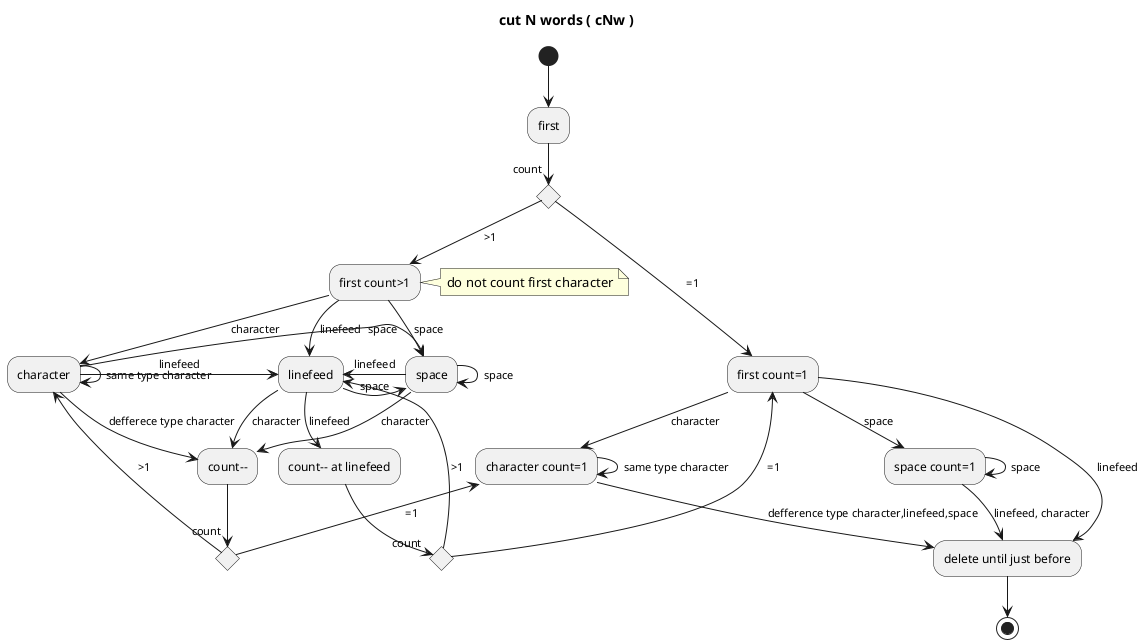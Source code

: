 @startuml
title cut N words ( cNw )

(*) --> first
if "count" then
--> [ =1] "first count=1"
else
--> [>1] "first count>1"
note right :do not count first character
end if

"first count=1" --> [character] "character count=1"
"first count=1" --> [space] "space count=1"
"first count=1" --> [linefeed] "delete until just before"
"character count=1" --> [defference type character,linefeed,space] "delete until just before"
"character count=1" -> [same type character] "character count=1"
"space count=1" -> [space] "space count=1"
"space count=1" --> [linefeed, character] "delete until just before"
"delete until just before" --> (*)

"first count>1" --> [character] "character"
"first count>1" --> [space] "space"
"first count>1" --> [linefeed] "linefeed"
"character" --> [defferece type character] "count--"
if "count" then
-up-> [ =1] "character count=1"
else
-up-> [>1] "character"
end if
"character" -> [same type character] "character"
"character" -> [space] "space"
"character" -> [linefeed] "linefeed"
"space" --> [character] "count--"
"space" -> [space] "space"
"space" -> [linefeed] linefeed
"linefeed" -down-> [linefeed] "count-- at linefeed"
if "count" then
-up-> [ =1] "first count=1"
else
-up-> [>1] "linefeed"
end if
"linefeed" --> [character] "count--"
"linefeed" -> [space] "space"

@enduml